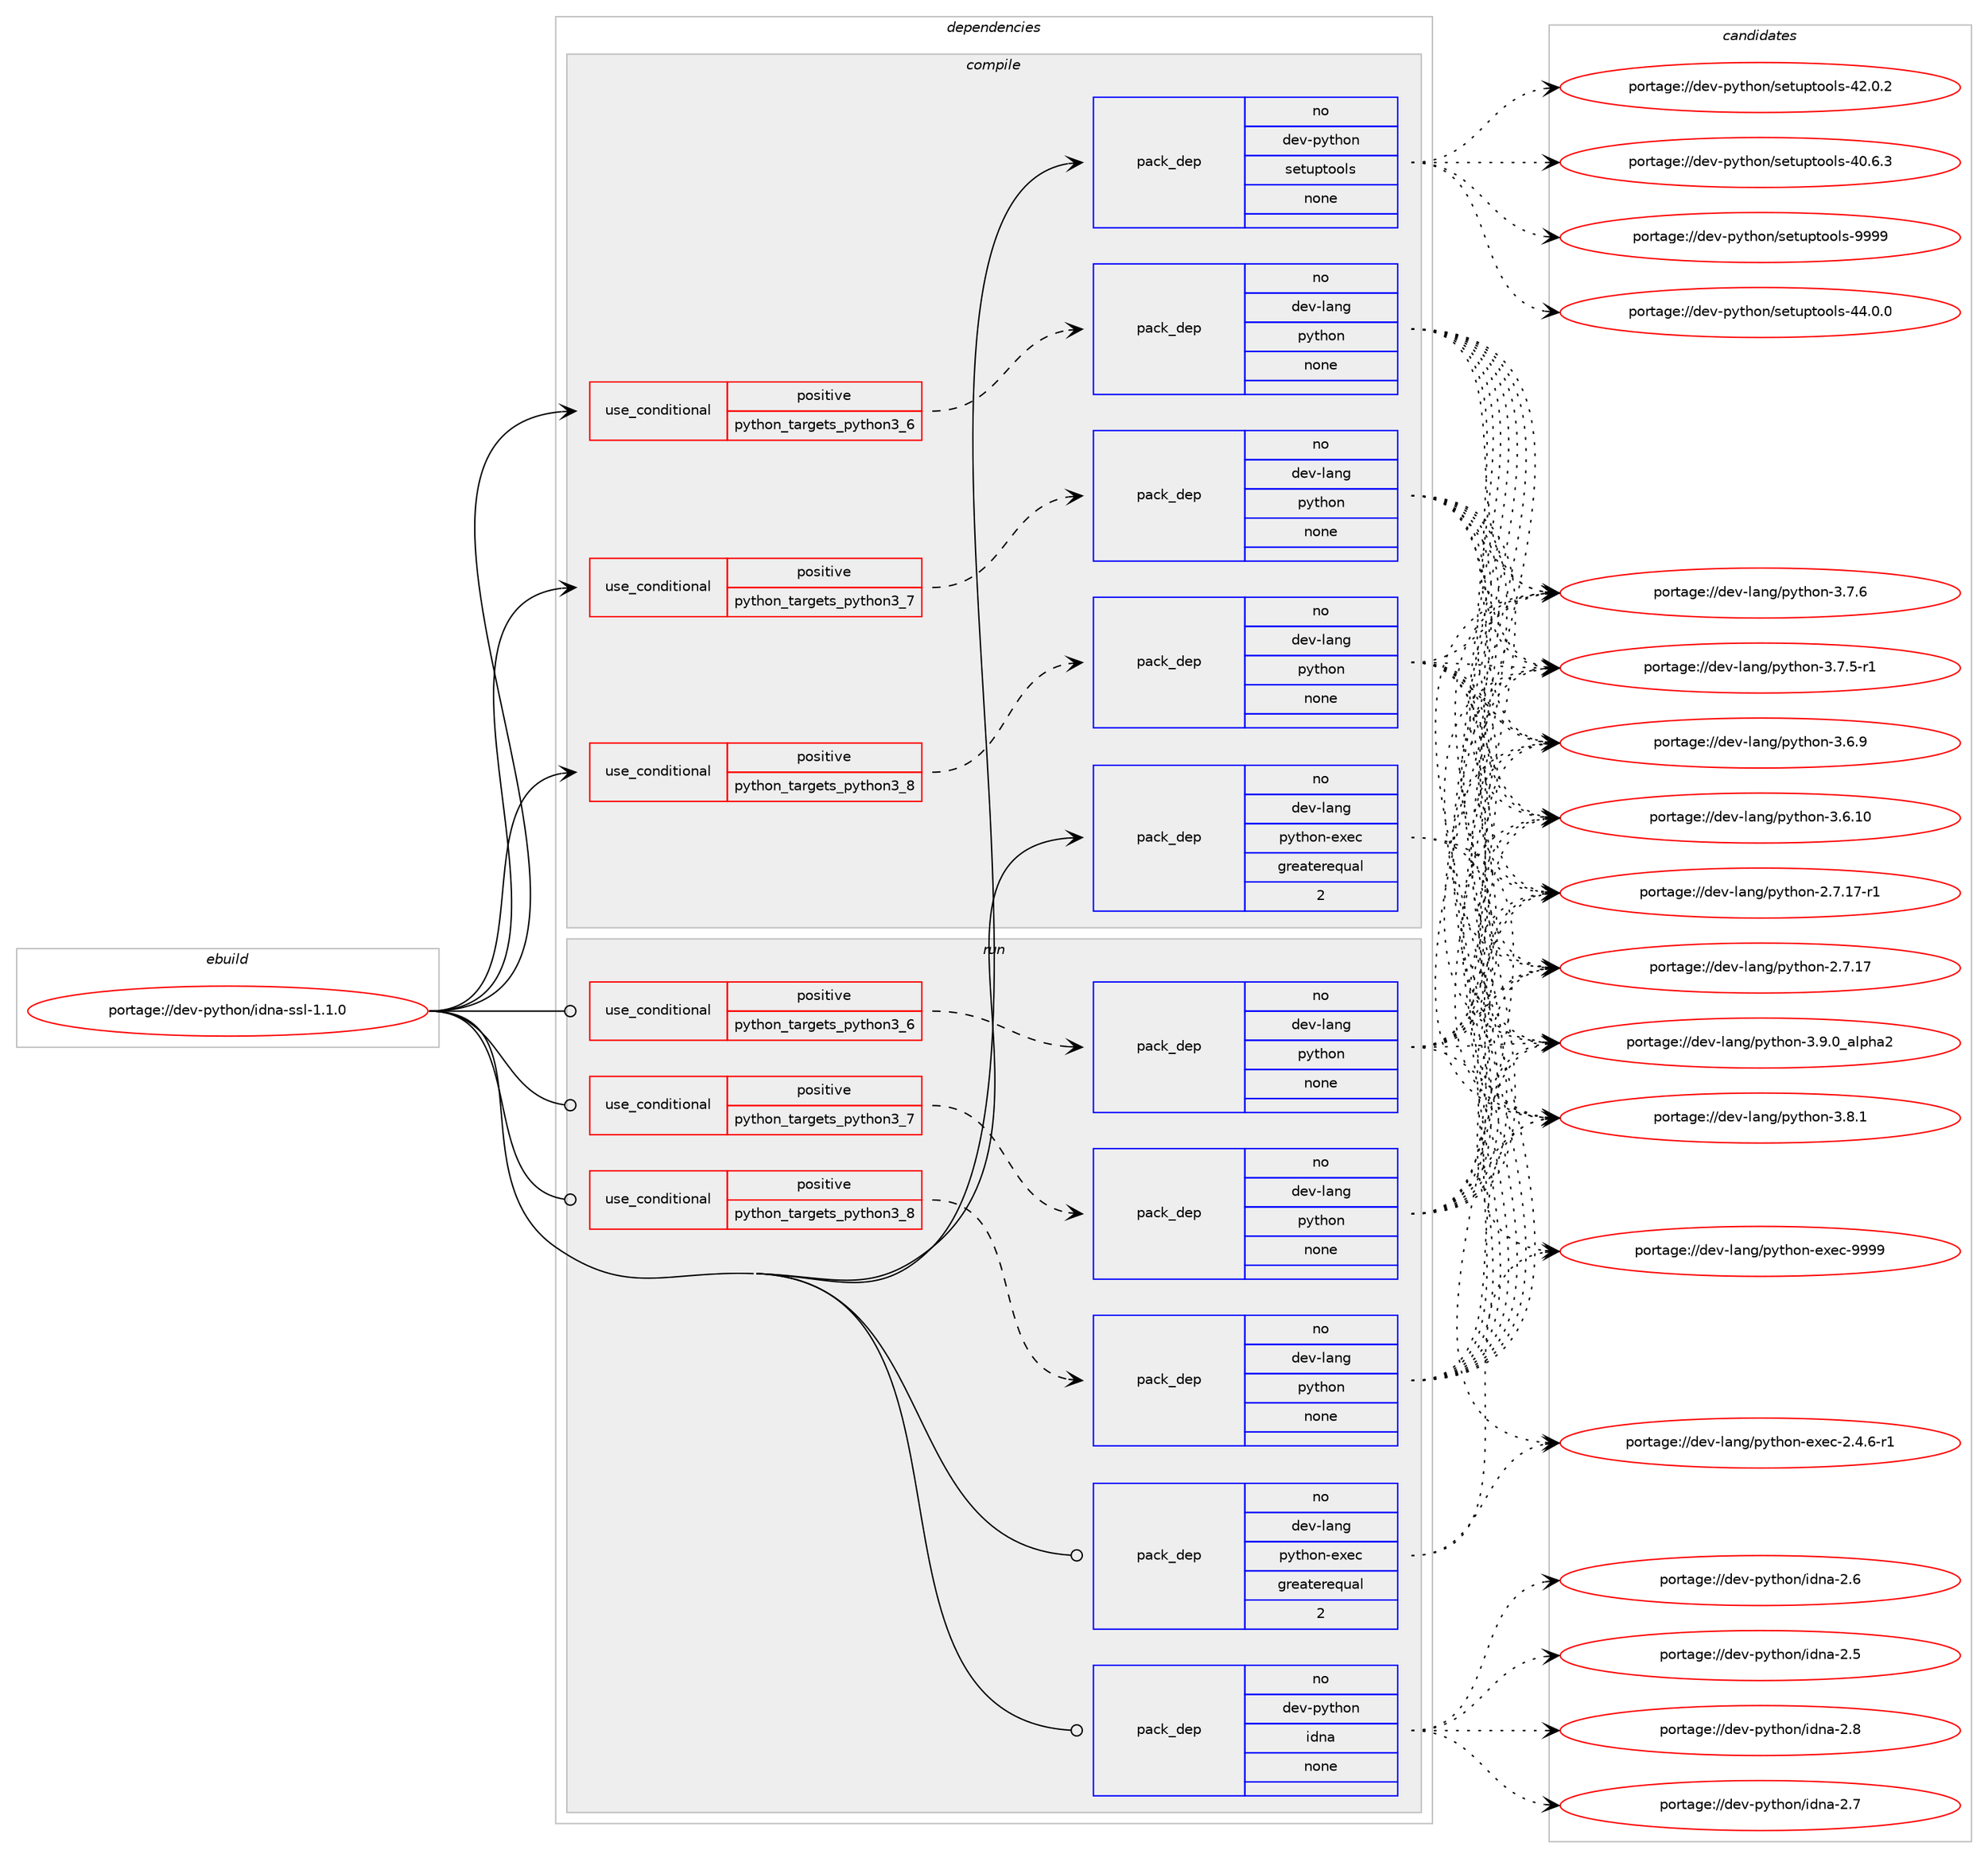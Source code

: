 digraph prolog {

# *************
# Graph options
# *************

newrank=true;
concentrate=true;
compound=true;
graph [rankdir=LR,fontname=Helvetica,fontsize=10,ranksep=1.5];#, ranksep=2.5, nodesep=0.2];
edge  [arrowhead=vee];
node  [fontname=Helvetica,fontsize=10];

# **********
# The ebuild
# **********

subgraph cluster_leftcol {
color=gray;
label=<<i>ebuild</i>>;
id [label="portage://dev-python/idna-ssl-1.1.0", color=red, width=4, href="../dev-python/idna-ssl-1.1.0.svg"];
}

# ****************
# The dependencies
# ****************

subgraph cluster_midcol {
color=gray;
label=<<i>dependencies</i>>;
subgraph cluster_compile {
fillcolor="#eeeeee";
style=filled;
label=<<i>compile</i>>;
subgraph cond114611 {
dependency456051 [label=<<TABLE BORDER="0" CELLBORDER="1" CELLSPACING="0" CELLPADDING="4"><TR><TD ROWSPAN="3" CELLPADDING="10">use_conditional</TD></TR><TR><TD>positive</TD></TR><TR><TD>python_targets_python3_6</TD></TR></TABLE>>, shape=none, color=red];
subgraph pack336457 {
dependency456052 [label=<<TABLE BORDER="0" CELLBORDER="1" CELLSPACING="0" CELLPADDING="4" WIDTH="220"><TR><TD ROWSPAN="6" CELLPADDING="30">pack_dep</TD></TR><TR><TD WIDTH="110">no</TD></TR><TR><TD>dev-lang</TD></TR><TR><TD>python</TD></TR><TR><TD>none</TD></TR><TR><TD></TD></TR></TABLE>>, shape=none, color=blue];
}
dependency456051:e -> dependency456052:w [weight=20,style="dashed",arrowhead="vee"];
}
id:e -> dependency456051:w [weight=20,style="solid",arrowhead="vee"];
subgraph cond114612 {
dependency456053 [label=<<TABLE BORDER="0" CELLBORDER="1" CELLSPACING="0" CELLPADDING="4"><TR><TD ROWSPAN="3" CELLPADDING="10">use_conditional</TD></TR><TR><TD>positive</TD></TR><TR><TD>python_targets_python3_7</TD></TR></TABLE>>, shape=none, color=red];
subgraph pack336458 {
dependency456054 [label=<<TABLE BORDER="0" CELLBORDER="1" CELLSPACING="0" CELLPADDING="4" WIDTH="220"><TR><TD ROWSPAN="6" CELLPADDING="30">pack_dep</TD></TR><TR><TD WIDTH="110">no</TD></TR><TR><TD>dev-lang</TD></TR><TR><TD>python</TD></TR><TR><TD>none</TD></TR><TR><TD></TD></TR></TABLE>>, shape=none, color=blue];
}
dependency456053:e -> dependency456054:w [weight=20,style="dashed",arrowhead="vee"];
}
id:e -> dependency456053:w [weight=20,style="solid",arrowhead="vee"];
subgraph cond114613 {
dependency456055 [label=<<TABLE BORDER="0" CELLBORDER="1" CELLSPACING="0" CELLPADDING="4"><TR><TD ROWSPAN="3" CELLPADDING="10">use_conditional</TD></TR><TR><TD>positive</TD></TR><TR><TD>python_targets_python3_8</TD></TR></TABLE>>, shape=none, color=red];
subgraph pack336459 {
dependency456056 [label=<<TABLE BORDER="0" CELLBORDER="1" CELLSPACING="0" CELLPADDING="4" WIDTH="220"><TR><TD ROWSPAN="6" CELLPADDING="30">pack_dep</TD></TR><TR><TD WIDTH="110">no</TD></TR><TR><TD>dev-lang</TD></TR><TR><TD>python</TD></TR><TR><TD>none</TD></TR><TR><TD></TD></TR></TABLE>>, shape=none, color=blue];
}
dependency456055:e -> dependency456056:w [weight=20,style="dashed",arrowhead="vee"];
}
id:e -> dependency456055:w [weight=20,style="solid",arrowhead="vee"];
subgraph pack336460 {
dependency456057 [label=<<TABLE BORDER="0" CELLBORDER="1" CELLSPACING="0" CELLPADDING="4" WIDTH="220"><TR><TD ROWSPAN="6" CELLPADDING="30">pack_dep</TD></TR><TR><TD WIDTH="110">no</TD></TR><TR><TD>dev-lang</TD></TR><TR><TD>python-exec</TD></TR><TR><TD>greaterequal</TD></TR><TR><TD>2</TD></TR></TABLE>>, shape=none, color=blue];
}
id:e -> dependency456057:w [weight=20,style="solid",arrowhead="vee"];
subgraph pack336461 {
dependency456058 [label=<<TABLE BORDER="0" CELLBORDER="1" CELLSPACING="0" CELLPADDING="4" WIDTH="220"><TR><TD ROWSPAN="6" CELLPADDING="30">pack_dep</TD></TR><TR><TD WIDTH="110">no</TD></TR><TR><TD>dev-python</TD></TR><TR><TD>setuptools</TD></TR><TR><TD>none</TD></TR><TR><TD></TD></TR></TABLE>>, shape=none, color=blue];
}
id:e -> dependency456058:w [weight=20,style="solid",arrowhead="vee"];
}
subgraph cluster_compileandrun {
fillcolor="#eeeeee";
style=filled;
label=<<i>compile and run</i>>;
}
subgraph cluster_run {
fillcolor="#eeeeee";
style=filled;
label=<<i>run</i>>;
subgraph cond114614 {
dependency456059 [label=<<TABLE BORDER="0" CELLBORDER="1" CELLSPACING="0" CELLPADDING="4"><TR><TD ROWSPAN="3" CELLPADDING="10">use_conditional</TD></TR><TR><TD>positive</TD></TR><TR><TD>python_targets_python3_6</TD></TR></TABLE>>, shape=none, color=red];
subgraph pack336462 {
dependency456060 [label=<<TABLE BORDER="0" CELLBORDER="1" CELLSPACING="0" CELLPADDING="4" WIDTH="220"><TR><TD ROWSPAN="6" CELLPADDING="30">pack_dep</TD></TR><TR><TD WIDTH="110">no</TD></TR><TR><TD>dev-lang</TD></TR><TR><TD>python</TD></TR><TR><TD>none</TD></TR><TR><TD></TD></TR></TABLE>>, shape=none, color=blue];
}
dependency456059:e -> dependency456060:w [weight=20,style="dashed",arrowhead="vee"];
}
id:e -> dependency456059:w [weight=20,style="solid",arrowhead="odot"];
subgraph cond114615 {
dependency456061 [label=<<TABLE BORDER="0" CELLBORDER="1" CELLSPACING="0" CELLPADDING="4"><TR><TD ROWSPAN="3" CELLPADDING="10">use_conditional</TD></TR><TR><TD>positive</TD></TR><TR><TD>python_targets_python3_7</TD></TR></TABLE>>, shape=none, color=red];
subgraph pack336463 {
dependency456062 [label=<<TABLE BORDER="0" CELLBORDER="1" CELLSPACING="0" CELLPADDING="4" WIDTH="220"><TR><TD ROWSPAN="6" CELLPADDING="30">pack_dep</TD></TR><TR><TD WIDTH="110">no</TD></TR><TR><TD>dev-lang</TD></TR><TR><TD>python</TD></TR><TR><TD>none</TD></TR><TR><TD></TD></TR></TABLE>>, shape=none, color=blue];
}
dependency456061:e -> dependency456062:w [weight=20,style="dashed",arrowhead="vee"];
}
id:e -> dependency456061:w [weight=20,style="solid",arrowhead="odot"];
subgraph cond114616 {
dependency456063 [label=<<TABLE BORDER="0" CELLBORDER="1" CELLSPACING="0" CELLPADDING="4"><TR><TD ROWSPAN="3" CELLPADDING="10">use_conditional</TD></TR><TR><TD>positive</TD></TR><TR><TD>python_targets_python3_8</TD></TR></TABLE>>, shape=none, color=red];
subgraph pack336464 {
dependency456064 [label=<<TABLE BORDER="0" CELLBORDER="1" CELLSPACING="0" CELLPADDING="4" WIDTH="220"><TR><TD ROWSPAN="6" CELLPADDING="30">pack_dep</TD></TR><TR><TD WIDTH="110">no</TD></TR><TR><TD>dev-lang</TD></TR><TR><TD>python</TD></TR><TR><TD>none</TD></TR><TR><TD></TD></TR></TABLE>>, shape=none, color=blue];
}
dependency456063:e -> dependency456064:w [weight=20,style="dashed",arrowhead="vee"];
}
id:e -> dependency456063:w [weight=20,style="solid",arrowhead="odot"];
subgraph pack336465 {
dependency456065 [label=<<TABLE BORDER="0" CELLBORDER="1" CELLSPACING="0" CELLPADDING="4" WIDTH="220"><TR><TD ROWSPAN="6" CELLPADDING="30">pack_dep</TD></TR><TR><TD WIDTH="110">no</TD></TR><TR><TD>dev-lang</TD></TR><TR><TD>python-exec</TD></TR><TR><TD>greaterequal</TD></TR><TR><TD>2</TD></TR></TABLE>>, shape=none, color=blue];
}
id:e -> dependency456065:w [weight=20,style="solid",arrowhead="odot"];
subgraph pack336466 {
dependency456066 [label=<<TABLE BORDER="0" CELLBORDER="1" CELLSPACING="0" CELLPADDING="4" WIDTH="220"><TR><TD ROWSPAN="6" CELLPADDING="30">pack_dep</TD></TR><TR><TD WIDTH="110">no</TD></TR><TR><TD>dev-python</TD></TR><TR><TD>idna</TD></TR><TR><TD>none</TD></TR><TR><TD></TD></TR></TABLE>>, shape=none, color=blue];
}
id:e -> dependency456066:w [weight=20,style="solid",arrowhead="odot"];
}
}

# **************
# The candidates
# **************

subgraph cluster_choices {
rank=same;
color=gray;
label=<<i>candidates</i>>;

subgraph choice336457 {
color=black;
nodesep=1;
choice10010111845108971101034711212111610411111045514657464895971081121049750 [label="portage://dev-lang/python-3.9.0_alpha2", color=red, width=4,href="../dev-lang/python-3.9.0_alpha2.svg"];
choice100101118451089711010347112121116104111110455146564649 [label="portage://dev-lang/python-3.8.1", color=red, width=4,href="../dev-lang/python-3.8.1.svg"];
choice100101118451089711010347112121116104111110455146554654 [label="portage://dev-lang/python-3.7.6", color=red, width=4,href="../dev-lang/python-3.7.6.svg"];
choice1001011184510897110103471121211161041111104551465546534511449 [label="portage://dev-lang/python-3.7.5-r1", color=red, width=4,href="../dev-lang/python-3.7.5-r1.svg"];
choice100101118451089711010347112121116104111110455146544657 [label="portage://dev-lang/python-3.6.9", color=red, width=4,href="../dev-lang/python-3.6.9.svg"];
choice10010111845108971101034711212111610411111045514654464948 [label="portage://dev-lang/python-3.6.10", color=red, width=4,href="../dev-lang/python-3.6.10.svg"];
choice100101118451089711010347112121116104111110455046554649554511449 [label="portage://dev-lang/python-2.7.17-r1", color=red, width=4,href="../dev-lang/python-2.7.17-r1.svg"];
choice10010111845108971101034711212111610411111045504655464955 [label="portage://dev-lang/python-2.7.17", color=red, width=4,href="../dev-lang/python-2.7.17.svg"];
dependency456052:e -> choice10010111845108971101034711212111610411111045514657464895971081121049750:w [style=dotted,weight="100"];
dependency456052:e -> choice100101118451089711010347112121116104111110455146564649:w [style=dotted,weight="100"];
dependency456052:e -> choice100101118451089711010347112121116104111110455146554654:w [style=dotted,weight="100"];
dependency456052:e -> choice1001011184510897110103471121211161041111104551465546534511449:w [style=dotted,weight="100"];
dependency456052:e -> choice100101118451089711010347112121116104111110455146544657:w [style=dotted,weight="100"];
dependency456052:e -> choice10010111845108971101034711212111610411111045514654464948:w [style=dotted,weight="100"];
dependency456052:e -> choice100101118451089711010347112121116104111110455046554649554511449:w [style=dotted,weight="100"];
dependency456052:e -> choice10010111845108971101034711212111610411111045504655464955:w [style=dotted,weight="100"];
}
subgraph choice336458 {
color=black;
nodesep=1;
choice10010111845108971101034711212111610411111045514657464895971081121049750 [label="portage://dev-lang/python-3.9.0_alpha2", color=red, width=4,href="../dev-lang/python-3.9.0_alpha2.svg"];
choice100101118451089711010347112121116104111110455146564649 [label="portage://dev-lang/python-3.8.1", color=red, width=4,href="../dev-lang/python-3.8.1.svg"];
choice100101118451089711010347112121116104111110455146554654 [label="portage://dev-lang/python-3.7.6", color=red, width=4,href="../dev-lang/python-3.7.6.svg"];
choice1001011184510897110103471121211161041111104551465546534511449 [label="portage://dev-lang/python-3.7.5-r1", color=red, width=4,href="../dev-lang/python-3.7.5-r1.svg"];
choice100101118451089711010347112121116104111110455146544657 [label="portage://dev-lang/python-3.6.9", color=red, width=4,href="../dev-lang/python-3.6.9.svg"];
choice10010111845108971101034711212111610411111045514654464948 [label="portage://dev-lang/python-3.6.10", color=red, width=4,href="../dev-lang/python-3.6.10.svg"];
choice100101118451089711010347112121116104111110455046554649554511449 [label="portage://dev-lang/python-2.7.17-r1", color=red, width=4,href="../dev-lang/python-2.7.17-r1.svg"];
choice10010111845108971101034711212111610411111045504655464955 [label="portage://dev-lang/python-2.7.17", color=red, width=4,href="../dev-lang/python-2.7.17.svg"];
dependency456054:e -> choice10010111845108971101034711212111610411111045514657464895971081121049750:w [style=dotted,weight="100"];
dependency456054:e -> choice100101118451089711010347112121116104111110455146564649:w [style=dotted,weight="100"];
dependency456054:e -> choice100101118451089711010347112121116104111110455146554654:w [style=dotted,weight="100"];
dependency456054:e -> choice1001011184510897110103471121211161041111104551465546534511449:w [style=dotted,weight="100"];
dependency456054:e -> choice100101118451089711010347112121116104111110455146544657:w [style=dotted,weight="100"];
dependency456054:e -> choice10010111845108971101034711212111610411111045514654464948:w [style=dotted,weight="100"];
dependency456054:e -> choice100101118451089711010347112121116104111110455046554649554511449:w [style=dotted,weight="100"];
dependency456054:e -> choice10010111845108971101034711212111610411111045504655464955:w [style=dotted,weight="100"];
}
subgraph choice336459 {
color=black;
nodesep=1;
choice10010111845108971101034711212111610411111045514657464895971081121049750 [label="portage://dev-lang/python-3.9.0_alpha2", color=red, width=4,href="../dev-lang/python-3.9.0_alpha2.svg"];
choice100101118451089711010347112121116104111110455146564649 [label="portage://dev-lang/python-3.8.1", color=red, width=4,href="../dev-lang/python-3.8.1.svg"];
choice100101118451089711010347112121116104111110455146554654 [label="portage://dev-lang/python-3.7.6", color=red, width=4,href="../dev-lang/python-3.7.6.svg"];
choice1001011184510897110103471121211161041111104551465546534511449 [label="portage://dev-lang/python-3.7.5-r1", color=red, width=4,href="../dev-lang/python-3.7.5-r1.svg"];
choice100101118451089711010347112121116104111110455146544657 [label="portage://dev-lang/python-3.6.9", color=red, width=4,href="../dev-lang/python-3.6.9.svg"];
choice10010111845108971101034711212111610411111045514654464948 [label="portage://dev-lang/python-3.6.10", color=red, width=4,href="../dev-lang/python-3.6.10.svg"];
choice100101118451089711010347112121116104111110455046554649554511449 [label="portage://dev-lang/python-2.7.17-r1", color=red, width=4,href="../dev-lang/python-2.7.17-r1.svg"];
choice10010111845108971101034711212111610411111045504655464955 [label="portage://dev-lang/python-2.7.17", color=red, width=4,href="../dev-lang/python-2.7.17.svg"];
dependency456056:e -> choice10010111845108971101034711212111610411111045514657464895971081121049750:w [style=dotted,weight="100"];
dependency456056:e -> choice100101118451089711010347112121116104111110455146564649:w [style=dotted,weight="100"];
dependency456056:e -> choice100101118451089711010347112121116104111110455146554654:w [style=dotted,weight="100"];
dependency456056:e -> choice1001011184510897110103471121211161041111104551465546534511449:w [style=dotted,weight="100"];
dependency456056:e -> choice100101118451089711010347112121116104111110455146544657:w [style=dotted,weight="100"];
dependency456056:e -> choice10010111845108971101034711212111610411111045514654464948:w [style=dotted,weight="100"];
dependency456056:e -> choice100101118451089711010347112121116104111110455046554649554511449:w [style=dotted,weight="100"];
dependency456056:e -> choice10010111845108971101034711212111610411111045504655464955:w [style=dotted,weight="100"];
}
subgraph choice336460 {
color=black;
nodesep=1;
choice10010111845108971101034711212111610411111045101120101994557575757 [label="portage://dev-lang/python-exec-9999", color=red, width=4,href="../dev-lang/python-exec-9999.svg"];
choice10010111845108971101034711212111610411111045101120101994550465246544511449 [label="portage://dev-lang/python-exec-2.4.6-r1", color=red, width=4,href="../dev-lang/python-exec-2.4.6-r1.svg"];
dependency456057:e -> choice10010111845108971101034711212111610411111045101120101994557575757:w [style=dotted,weight="100"];
dependency456057:e -> choice10010111845108971101034711212111610411111045101120101994550465246544511449:w [style=dotted,weight="100"];
}
subgraph choice336461 {
color=black;
nodesep=1;
choice10010111845112121116104111110471151011161171121161111111081154557575757 [label="portage://dev-python/setuptools-9999", color=red, width=4,href="../dev-python/setuptools-9999.svg"];
choice100101118451121211161041111104711510111611711211611111110811545525246484648 [label="portage://dev-python/setuptools-44.0.0", color=red, width=4,href="../dev-python/setuptools-44.0.0.svg"];
choice100101118451121211161041111104711510111611711211611111110811545525046484650 [label="portage://dev-python/setuptools-42.0.2", color=red, width=4,href="../dev-python/setuptools-42.0.2.svg"];
choice100101118451121211161041111104711510111611711211611111110811545524846544651 [label="portage://dev-python/setuptools-40.6.3", color=red, width=4,href="../dev-python/setuptools-40.6.3.svg"];
dependency456058:e -> choice10010111845112121116104111110471151011161171121161111111081154557575757:w [style=dotted,weight="100"];
dependency456058:e -> choice100101118451121211161041111104711510111611711211611111110811545525246484648:w [style=dotted,weight="100"];
dependency456058:e -> choice100101118451121211161041111104711510111611711211611111110811545525046484650:w [style=dotted,weight="100"];
dependency456058:e -> choice100101118451121211161041111104711510111611711211611111110811545524846544651:w [style=dotted,weight="100"];
}
subgraph choice336462 {
color=black;
nodesep=1;
choice10010111845108971101034711212111610411111045514657464895971081121049750 [label="portage://dev-lang/python-3.9.0_alpha2", color=red, width=4,href="../dev-lang/python-3.9.0_alpha2.svg"];
choice100101118451089711010347112121116104111110455146564649 [label="portage://dev-lang/python-3.8.1", color=red, width=4,href="../dev-lang/python-3.8.1.svg"];
choice100101118451089711010347112121116104111110455146554654 [label="portage://dev-lang/python-3.7.6", color=red, width=4,href="../dev-lang/python-3.7.6.svg"];
choice1001011184510897110103471121211161041111104551465546534511449 [label="portage://dev-lang/python-3.7.5-r1", color=red, width=4,href="../dev-lang/python-3.7.5-r1.svg"];
choice100101118451089711010347112121116104111110455146544657 [label="portage://dev-lang/python-3.6.9", color=red, width=4,href="../dev-lang/python-3.6.9.svg"];
choice10010111845108971101034711212111610411111045514654464948 [label="portage://dev-lang/python-3.6.10", color=red, width=4,href="../dev-lang/python-3.6.10.svg"];
choice100101118451089711010347112121116104111110455046554649554511449 [label="portage://dev-lang/python-2.7.17-r1", color=red, width=4,href="../dev-lang/python-2.7.17-r1.svg"];
choice10010111845108971101034711212111610411111045504655464955 [label="portage://dev-lang/python-2.7.17", color=red, width=4,href="../dev-lang/python-2.7.17.svg"];
dependency456060:e -> choice10010111845108971101034711212111610411111045514657464895971081121049750:w [style=dotted,weight="100"];
dependency456060:e -> choice100101118451089711010347112121116104111110455146564649:w [style=dotted,weight="100"];
dependency456060:e -> choice100101118451089711010347112121116104111110455146554654:w [style=dotted,weight="100"];
dependency456060:e -> choice1001011184510897110103471121211161041111104551465546534511449:w [style=dotted,weight="100"];
dependency456060:e -> choice100101118451089711010347112121116104111110455146544657:w [style=dotted,weight="100"];
dependency456060:e -> choice10010111845108971101034711212111610411111045514654464948:w [style=dotted,weight="100"];
dependency456060:e -> choice100101118451089711010347112121116104111110455046554649554511449:w [style=dotted,weight="100"];
dependency456060:e -> choice10010111845108971101034711212111610411111045504655464955:w [style=dotted,weight="100"];
}
subgraph choice336463 {
color=black;
nodesep=1;
choice10010111845108971101034711212111610411111045514657464895971081121049750 [label="portage://dev-lang/python-3.9.0_alpha2", color=red, width=4,href="../dev-lang/python-3.9.0_alpha2.svg"];
choice100101118451089711010347112121116104111110455146564649 [label="portage://dev-lang/python-3.8.1", color=red, width=4,href="../dev-lang/python-3.8.1.svg"];
choice100101118451089711010347112121116104111110455146554654 [label="portage://dev-lang/python-3.7.6", color=red, width=4,href="../dev-lang/python-3.7.6.svg"];
choice1001011184510897110103471121211161041111104551465546534511449 [label="portage://dev-lang/python-3.7.5-r1", color=red, width=4,href="../dev-lang/python-3.7.5-r1.svg"];
choice100101118451089711010347112121116104111110455146544657 [label="portage://dev-lang/python-3.6.9", color=red, width=4,href="../dev-lang/python-3.6.9.svg"];
choice10010111845108971101034711212111610411111045514654464948 [label="portage://dev-lang/python-3.6.10", color=red, width=4,href="../dev-lang/python-3.6.10.svg"];
choice100101118451089711010347112121116104111110455046554649554511449 [label="portage://dev-lang/python-2.7.17-r1", color=red, width=4,href="../dev-lang/python-2.7.17-r1.svg"];
choice10010111845108971101034711212111610411111045504655464955 [label="portage://dev-lang/python-2.7.17", color=red, width=4,href="../dev-lang/python-2.7.17.svg"];
dependency456062:e -> choice10010111845108971101034711212111610411111045514657464895971081121049750:w [style=dotted,weight="100"];
dependency456062:e -> choice100101118451089711010347112121116104111110455146564649:w [style=dotted,weight="100"];
dependency456062:e -> choice100101118451089711010347112121116104111110455146554654:w [style=dotted,weight="100"];
dependency456062:e -> choice1001011184510897110103471121211161041111104551465546534511449:w [style=dotted,weight="100"];
dependency456062:e -> choice100101118451089711010347112121116104111110455146544657:w [style=dotted,weight="100"];
dependency456062:e -> choice10010111845108971101034711212111610411111045514654464948:w [style=dotted,weight="100"];
dependency456062:e -> choice100101118451089711010347112121116104111110455046554649554511449:w [style=dotted,weight="100"];
dependency456062:e -> choice10010111845108971101034711212111610411111045504655464955:w [style=dotted,weight="100"];
}
subgraph choice336464 {
color=black;
nodesep=1;
choice10010111845108971101034711212111610411111045514657464895971081121049750 [label="portage://dev-lang/python-3.9.0_alpha2", color=red, width=4,href="../dev-lang/python-3.9.0_alpha2.svg"];
choice100101118451089711010347112121116104111110455146564649 [label="portage://dev-lang/python-3.8.1", color=red, width=4,href="../dev-lang/python-3.8.1.svg"];
choice100101118451089711010347112121116104111110455146554654 [label="portage://dev-lang/python-3.7.6", color=red, width=4,href="../dev-lang/python-3.7.6.svg"];
choice1001011184510897110103471121211161041111104551465546534511449 [label="portage://dev-lang/python-3.7.5-r1", color=red, width=4,href="../dev-lang/python-3.7.5-r1.svg"];
choice100101118451089711010347112121116104111110455146544657 [label="portage://dev-lang/python-3.6.9", color=red, width=4,href="../dev-lang/python-3.6.9.svg"];
choice10010111845108971101034711212111610411111045514654464948 [label="portage://dev-lang/python-3.6.10", color=red, width=4,href="../dev-lang/python-3.6.10.svg"];
choice100101118451089711010347112121116104111110455046554649554511449 [label="portage://dev-lang/python-2.7.17-r1", color=red, width=4,href="../dev-lang/python-2.7.17-r1.svg"];
choice10010111845108971101034711212111610411111045504655464955 [label="portage://dev-lang/python-2.7.17", color=red, width=4,href="../dev-lang/python-2.7.17.svg"];
dependency456064:e -> choice10010111845108971101034711212111610411111045514657464895971081121049750:w [style=dotted,weight="100"];
dependency456064:e -> choice100101118451089711010347112121116104111110455146564649:w [style=dotted,weight="100"];
dependency456064:e -> choice100101118451089711010347112121116104111110455146554654:w [style=dotted,weight="100"];
dependency456064:e -> choice1001011184510897110103471121211161041111104551465546534511449:w [style=dotted,weight="100"];
dependency456064:e -> choice100101118451089711010347112121116104111110455146544657:w [style=dotted,weight="100"];
dependency456064:e -> choice10010111845108971101034711212111610411111045514654464948:w [style=dotted,weight="100"];
dependency456064:e -> choice100101118451089711010347112121116104111110455046554649554511449:w [style=dotted,weight="100"];
dependency456064:e -> choice10010111845108971101034711212111610411111045504655464955:w [style=dotted,weight="100"];
}
subgraph choice336465 {
color=black;
nodesep=1;
choice10010111845108971101034711212111610411111045101120101994557575757 [label="portage://dev-lang/python-exec-9999", color=red, width=4,href="../dev-lang/python-exec-9999.svg"];
choice10010111845108971101034711212111610411111045101120101994550465246544511449 [label="portage://dev-lang/python-exec-2.4.6-r1", color=red, width=4,href="../dev-lang/python-exec-2.4.6-r1.svg"];
dependency456065:e -> choice10010111845108971101034711212111610411111045101120101994557575757:w [style=dotted,weight="100"];
dependency456065:e -> choice10010111845108971101034711212111610411111045101120101994550465246544511449:w [style=dotted,weight="100"];
}
subgraph choice336466 {
color=black;
nodesep=1;
choice10010111845112121116104111110471051001109745504656 [label="portage://dev-python/idna-2.8", color=red, width=4,href="../dev-python/idna-2.8.svg"];
choice10010111845112121116104111110471051001109745504655 [label="portage://dev-python/idna-2.7", color=red, width=4,href="../dev-python/idna-2.7.svg"];
choice10010111845112121116104111110471051001109745504654 [label="portage://dev-python/idna-2.6", color=red, width=4,href="../dev-python/idna-2.6.svg"];
choice10010111845112121116104111110471051001109745504653 [label="portage://dev-python/idna-2.5", color=red, width=4,href="../dev-python/idna-2.5.svg"];
dependency456066:e -> choice10010111845112121116104111110471051001109745504656:w [style=dotted,weight="100"];
dependency456066:e -> choice10010111845112121116104111110471051001109745504655:w [style=dotted,weight="100"];
dependency456066:e -> choice10010111845112121116104111110471051001109745504654:w [style=dotted,weight="100"];
dependency456066:e -> choice10010111845112121116104111110471051001109745504653:w [style=dotted,weight="100"];
}
}

}
